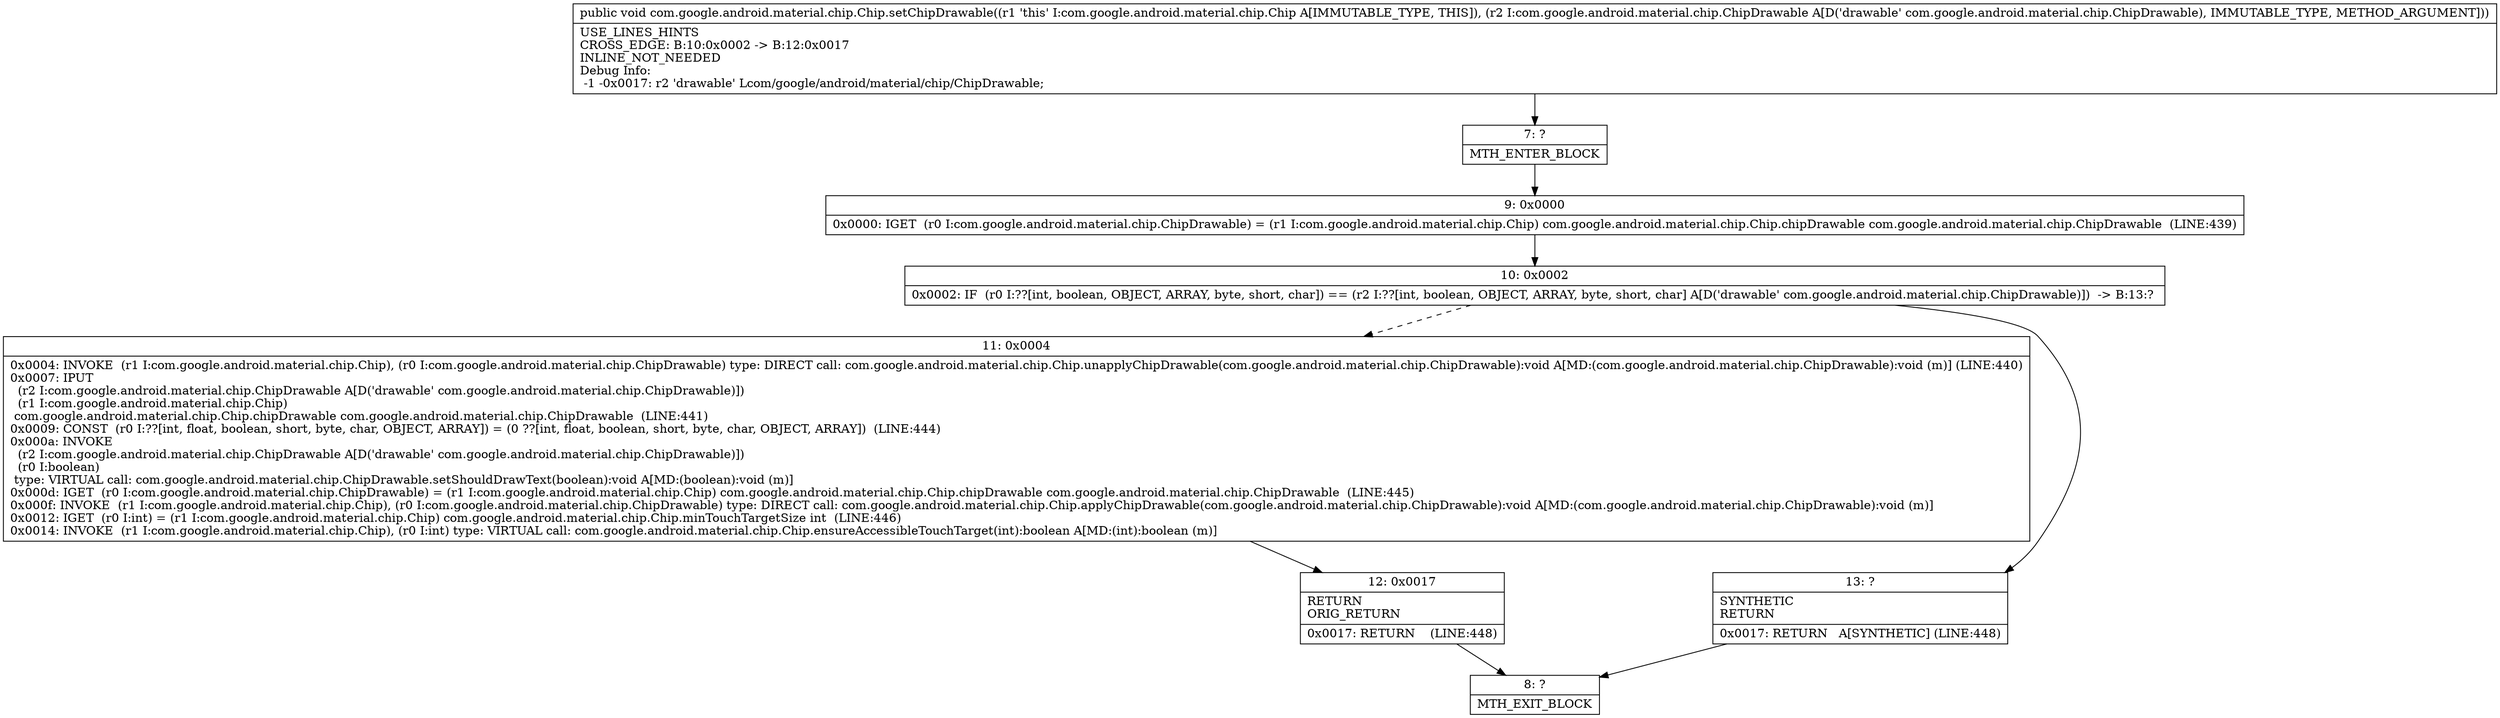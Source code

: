 digraph "CFG forcom.google.android.material.chip.Chip.setChipDrawable(Lcom\/google\/android\/material\/chip\/ChipDrawable;)V" {
Node_7 [shape=record,label="{7\:\ ?|MTH_ENTER_BLOCK\l}"];
Node_9 [shape=record,label="{9\:\ 0x0000|0x0000: IGET  (r0 I:com.google.android.material.chip.ChipDrawable) = (r1 I:com.google.android.material.chip.Chip) com.google.android.material.chip.Chip.chipDrawable com.google.android.material.chip.ChipDrawable  (LINE:439)\l}"];
Node_10 [shape=record,label="{10\:\ 0x0002|0x0002: IF  (r0 I:??[int, boolean, OBJECT, ARRAY, byte, short, char]) == (r2 I:??[int, boolean, OBJECT, ARRAY, byte, short, char] A[D('drawable' com.google.android.material.chip.ChipDrawable)])  \-\> B:13:? \l}"];
Node_11 [shape=record,label="{11\:\ 0x0004|0x0004: INVOKE  (r1 I:com.google.android.material.chip.Chip), (r0 I:com.google.android.material.chip.ChipDrawable) type: DIRECT call: com.google.android.material.chip.Chip.unapplyChipDrawable(com.google.android.material.chip.ChipDrawable):void A[MD:(com.google.android.material.chip.ChipDrawable):void (m)] (LINE:440)\l0x0007: IPUT  \l  (r2 I:com.google.android.material.chip.ChipDrawable A[D('drawable' com.google.android.material.chip.ChipDrawable)])\l  (r1 I:com.google.android.material.chip.Chip)\l com.google.android.material.chip.Chip.chipDrawable com.google.android.material.chip.ChipDrawable  (LINE:441)\l0x0009: CONST  (r0 I:??[int, float, boolean, short, byte, char, OBJECT, ARRAY]) = (0 ??[int, float, boolean, short, byte, char, OBJECT, ARRAY])  (LINE:444)\l0x000a: INVOKE  \l  (r2 I:com.google.android.material.chip.ChipDrawable A[D('drawable' com.google.android.material.chip.ChipDrawable)])\l  (r0 I:boolean)\l type: VIRTUAL call: com.google.android.material.chip.ChipDrawable.setShouldDrawText(boolean):void A[MD:(boolean):void (m)]\l0x000d: IGET  (r0 I:com.google.android.material.chip.ChipDrawable) = (r1 I:com.google.android.material.chip.Chip) com.google.android.material.chip.Chip.chipDrawable com.google.android.material.chip.ChipDrawable  (LINE:445)\l0x000f: INVOKE  (r1 I:com.google.android.material.chip.Chip), (r0 I:com.google.android.material.chip.ChipDrawable) type: DIRECT call: com.google.android.material.chip.Chip.applyChipDrawable(com.google.android.material.chip.ChipDrawable):void A[MD:(com.google.android.material.chip.ChipDrawable):void (m)]\l0x0012: IGET  (r0 I:int) = (r1 I:com.google.android.material.chip.Chip) com.google.android.material.chip.Chip.minTouchTargetSize int  (LINE:446)\l0x0014: INVOKE  (r1 I:com.google.android.material.chip.Chip), (r0 I:int) type: VIRTUAL call: com.google.android.material.chip.Chip.ensureAccessibleTouchTarget(int):boolean A[MD:(int):boolean (m)]\l}"];
Node_12 [shape=record,label="{12\:\ 0x0017|RETURN\lORIG_RETURN\l|0x0017: RETURN    (LINE:448)\l}"];
Node_8 [shape=record,label="{8\:\ ?|MTH_EXIT_BLOCK\l}"];
Node_13 [shape=record,label="{13\:\ ?|SYNTHETIC\lRETURN\l|0x0017: RETURN   A[SYNTHETIC] (LINE:448)\l}"];
MethodNode[shape=record,label="{public void com.google.android.material.chip.Chip.setChipDrawable((r1 'this' I:com.google.android.material.chip.Chip A[IMMUTABLE_TYPE, THIS]), (r2 I:com.google.android.material.chip.ChipDrawable A[D('drawable' com.google.android.material.chip.ChipDrawable), IMMUTABLE_TYPE, METHOD_ARGUMENT]))  | USE_LINES_HINTS\lCROSS_EDGE: B:10:0x0002 \-\> B:12:0x0017\lINLINE_NOT_NEEDED\lDebug Info:\l  \-1 \-0x0017: r2 'drawable' Lcom\/google\/android\/material\/chip\/ChipDrawable;\l}"];
MethodNode -> Node_7;Node_7 -> Node_9;
Node_9 -> Node_10;
Node_10 -> Node_11[style=dashed];
Node_10 -> Node_13;
Node_11 -> Node_12;
Node_12 -> Node_8;
Node_13 -> Node_8;
}

